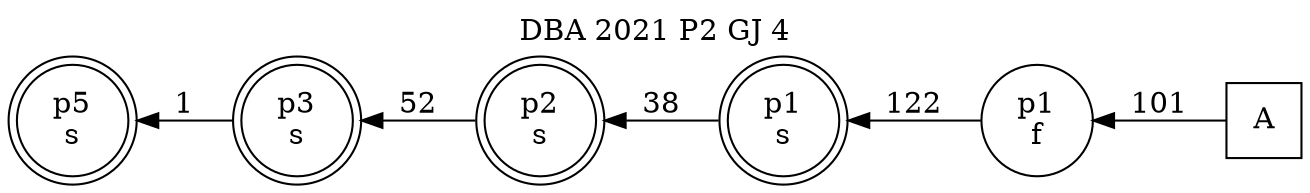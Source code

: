 digraph DBA_2021_P2_GJ_4_GOOD {
labelloc="tl"
label= " DBA 2021 P2 GJ 4 "
rankdir="RL";
"A" [shape="square" label="A"]
"p1_f" [shape="circle" label="p1
f"]
"p1_s" [shape="doublecircle" label="p1
s"]
"p2_s" [shape="doublecircle" label="p2
s"]
"p3_s" [shape="doublecircle" label="p3
s"]
"p5_s" [shape="doublecircle" label="p5
s"]
"A" -> "p1_f" [ label=101]
"p1_f" -> "p1_s" [ label=122]
"p1_s" -> "p2_s" [ label=38]
"p2_s" -> "p3_s" [ label=52]
"p3_s" -> "p5_s" [ label=1]
}
